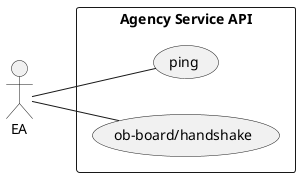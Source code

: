 @startuml
left to right direction
skinparam packageStyle rectangle

actor EA

rectangle "Agency Service API" {
  EA -- (ping)
  EA -- (ob-board/handshake)
}
@enduml